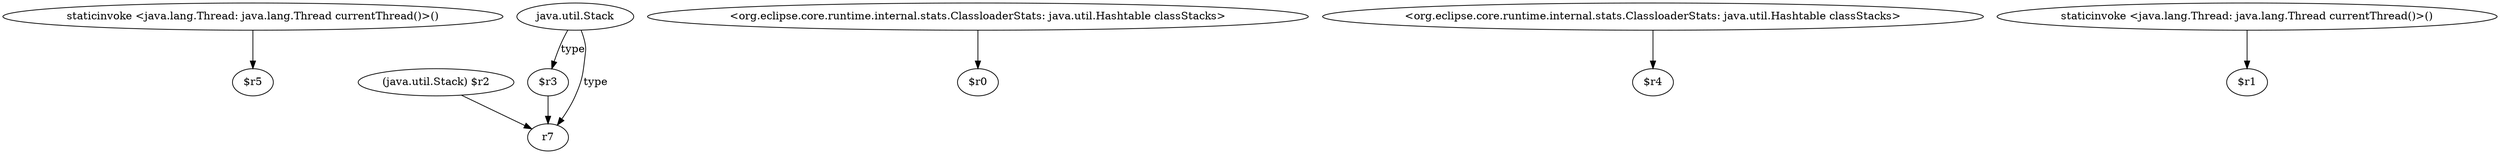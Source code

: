 digraph g {
0[label="staticinvoke <java.lang.Thread: java.lang.Thread currentThread()>()"]
1[label="$r5"]
0->1[label=""]
2[label="$r3"]
3[label="r7"]
2->3[label=""]
4[label="<org.eclipse.core.runtime.internal.stats.ClassloaderStats: java.util.Hashtable classStacks>"]
5[label="$r0"]
4->5[label=""]
6[label="(java.util.Stack) $r2"]
6->3[label=""]
7[label="<org.eclipse.core.runtime.internal.stats.ClassloaderStats: java.util.Hashtable classStacks>"]
8[label="$r4"]
7->8[label=""]
9[label="staticinvoke <java.lang.Thread: java.lang.Thread currentThread()>()"]
10[label="$r1"]
9->10[label=""]
11[label="java.util.Stack"]
11->3[label="type"]
11->2[label="type"]
}